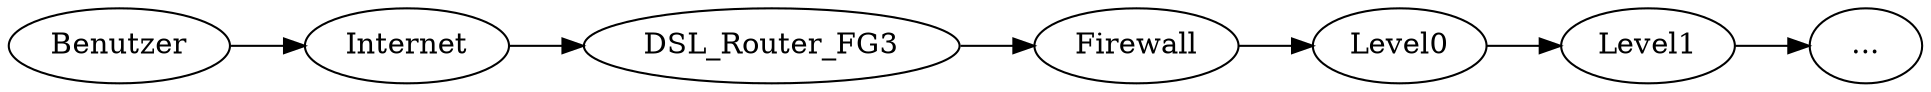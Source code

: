 digraph G {
    rankdir=LR;
    
    Benutzer -> Internet;
    Internet -> DSL_Router_FG3;
    DSL_Router_FG3 -> Firewall;
    Firewall -> Level0;
    Level0 -> Level1;
    Level1 -> "...";
    
}

